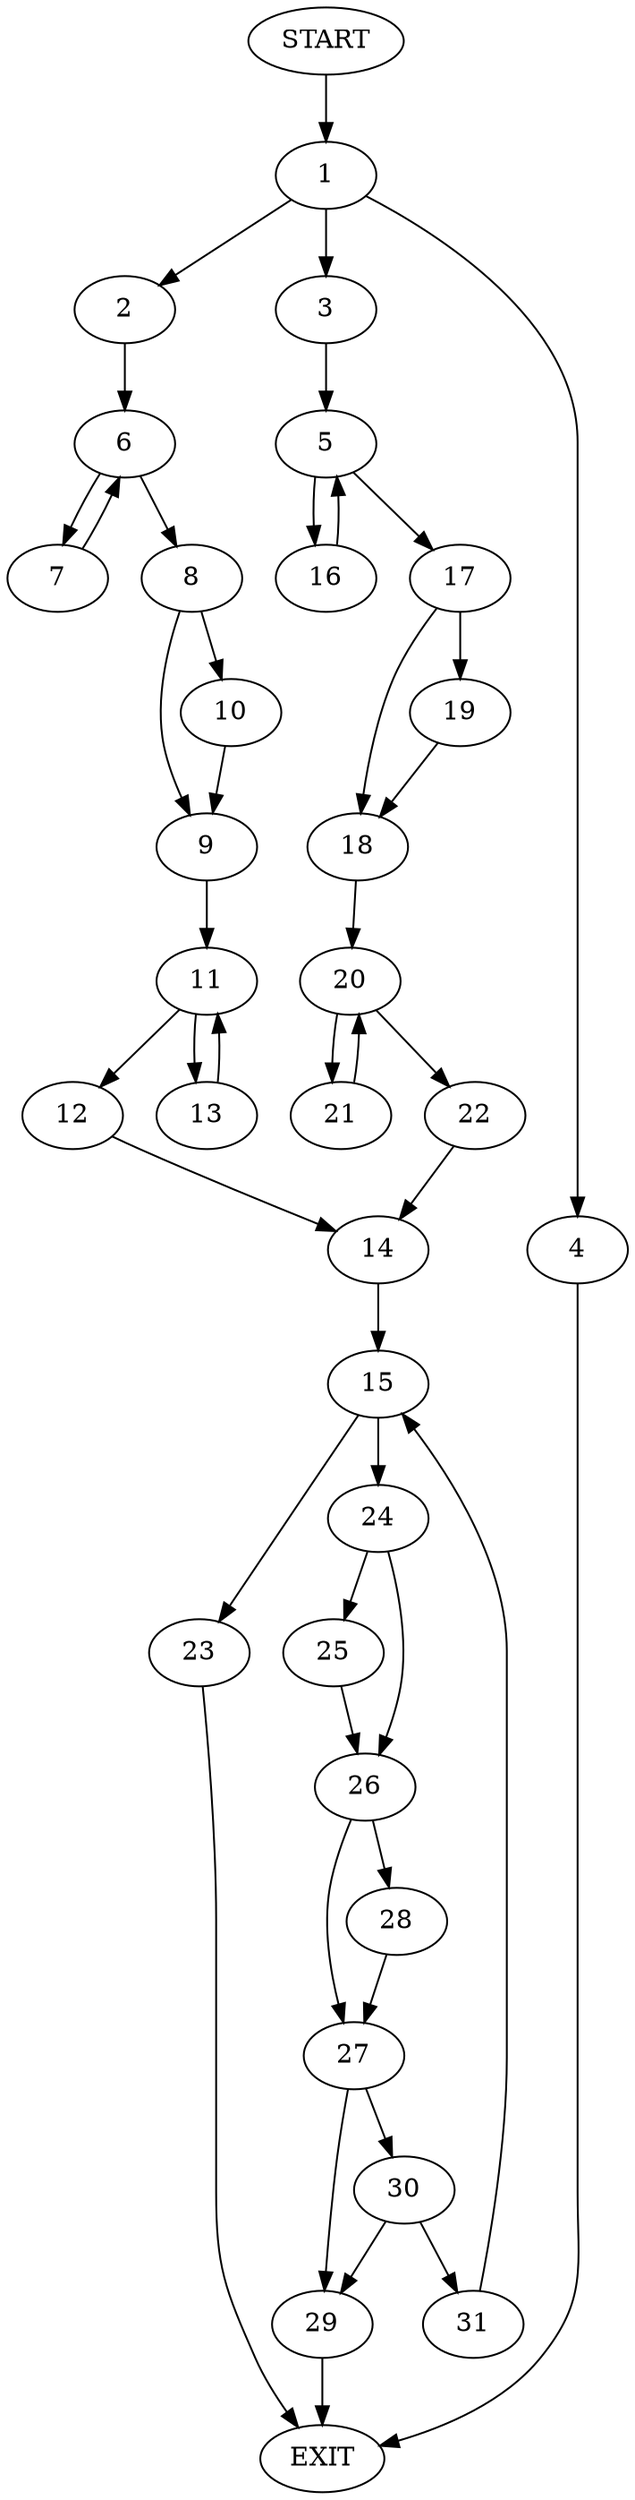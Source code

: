 digraph {
0 [label="START"]
32 [label="EXIT"]
0 -> 1
1 -> 2
1 -> 3
1 -> 4
3 -> 5
4 -> 32
2 -> 6
6 -> 7
6 -> 8
8 -> 9
8 -> 10
7 -> 6
10 -> 9
9 -> 11
11 -> 12
11 -> 13
12 -> 14
13 -> 11
14 -> 15
5 -> 16
5 -> 17
16 -> 5
17 -> 18
17 -> 19
18 -> 20
19 -> 18
20 -> 21
20 -> 22
22 -> 14
21 -> 20
15 -> 23
15 -> 24
23 -> 32
24 -> 25
24 -> 26
25 -> 26
26 -> 27
26 -> 28
28 -> 27
27 -> 29
27 -> 30
30 -> 31
30 -> 29
29 -> 32
31 -> 15
}
